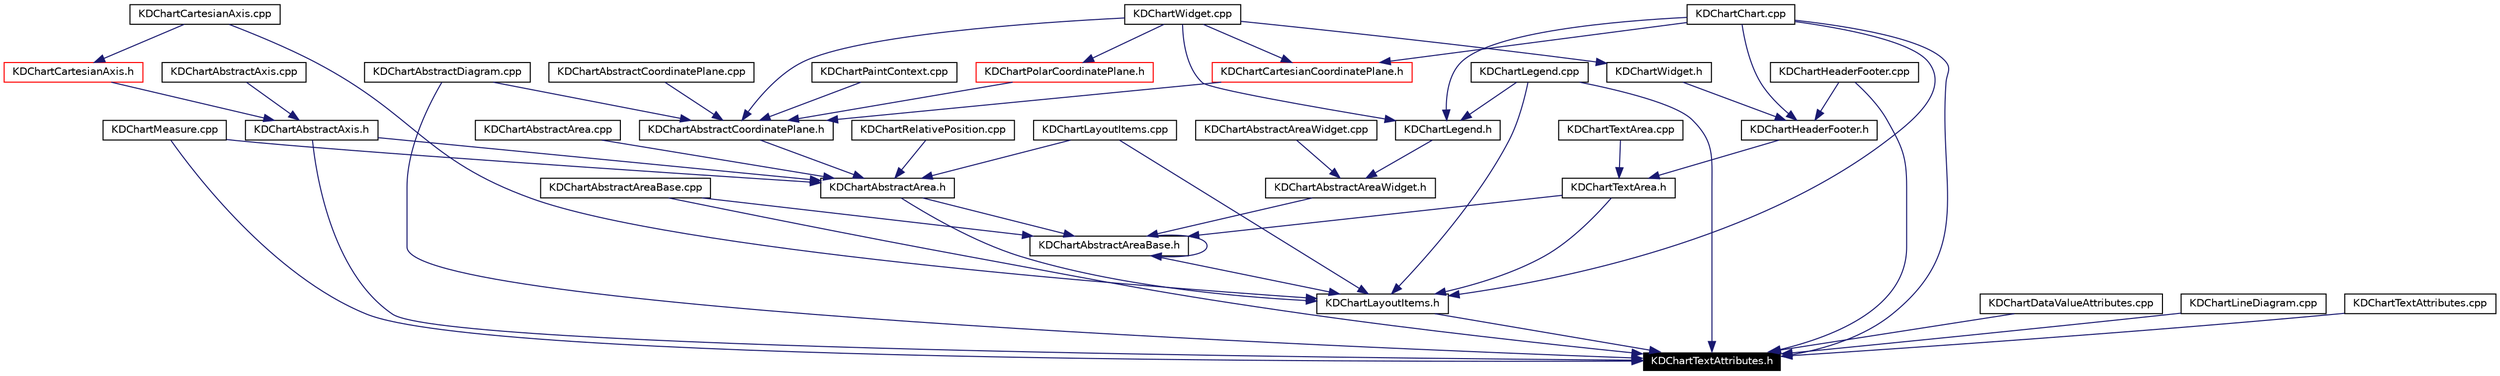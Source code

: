 digraph G
{
  edge [fontname="Helvetica",fontsize=10,labelfontname="Helvetica",labelfontsize=10];
  node [fontname="Helvetica",fontsize=10,shape=record];
  Node3048 [label="KDChartTextAttributes.h",height=0.2,width=0.4,color="white", fillcolor="black", style="filled" fontcolor="white"];
  Node3049 -> Node3048 [color="midnightblue",fontsize=10,style="solid",fontname="Helvetica"];
  Node3049 [label="KDChartLayoutItems.h",height=0.2,width=0.4,color="black",URL="$_k_d_chart_layout_items_8h.html"];
  Node3050 -> Node3049 [color="midnightblue",fontsize=10,style="solid",fontname="Helvetica"];
  Node3050 [label="KDChartAbstractAreaBase.h",height=0.2,width=0.4,color="black",URL="$_k_d_chart_abstract_area_base_8h.html"];
  Node3051 -> Node3050 [color="midnightblue",fontsize=10,style="solid",fontname="Helvetica"];
  Node3051 [label="KDChartAbstractArea.h",height=0.2,width=0.4,color="black",URL="$_k_d_chart_abstract_area_8h.html"];
  Node3052 -> Node3051 [color="midnightblue",fontsize=10,style="solid",fontname="Helvetica"];
  Node3052 [label="KDChartAbstractArea.cpp",height=0.2,width=0.4,color="black",URL="$_k_d_chart_abstract_area_8cpp.html"];
  Node3053 -> Node3051 [color="midnightblue",fontsize=10,style="solid",fontname="Helvetica"];
  Node3053 [label="KDChartAbstractAxis.h",height=0.2,width=0.4,color="black",URL="$_k_d_chart_abstract_axis_8h.html"];
  Node3054 -> Node3053 [color="midnightblue",fontsize=10,style="solid",fontname="Helvetica"];
  Node3054 [label="KDChartAbstractAxis.cpp",height=0.2,width=0.4,color="black",URL="$_k_d_chart_abstract_axis_8cpp.html"];
  Node3055 -> Node3053 [color="midnightblue",fontsize=10,style="solid",fontname="Helvetica"];
  Node3055 [label="KDChartCartesianAxis.h",height=0.2,width=0.4,color="red",URL="$_k_d_chart_cartesian_axis_8h.html"];
  Node3060 -> Node3055 [color="midnightblue",fontsize=10,style="solid",fontname="Helvetica"];
  Node3060 [label="KDChartCartesianAxis.cpp",height=0.2,width=0.4,color="black",URL="$_k_d_chart_cartesian_axis_8cpp.html"];
  Node3066 -> Node3051 [color="midnightblue",fontsize=10,style="solid",fontname="Helvetica"];
  Node3066 [label="KDChartAbstractCoordinatePlane.h",height=0.2,width=0.4,color="black",URL="$_k_d_chart_abstract_coordinate_plane_8h.html"];
  Node3067 -> Node3066 [color="midnightblue",fontsize=10,style="solid",fontname="Helvetica"];
  Node3067 [label="KDChartCartesianCoordinatePlane.h",height=0.2,width=0.4,color="red",URL="$_k_d_chart_cartesian_coordinate_plane_8h.html"];
  Node3064 -> Node3067 [color="midnightblue",fontsize=10,style="solid",fontname="Helvetica"];
  Node3064 [label="KDChartChart.cpp",height=0.2,width=0.4,color="black",URL="$_k_d_chart_chart_8cpp.html"];
  Node3062 -> Node3067 [color="midnightblue",fontsize=10,style="solid",fontname="Helvetica"];
  Node3062 [label="KDChartWidget.cpp",height=0.2,width=0.4,color="black",URL="$_k_d_chart_widget_8cpp.html"];
  Node3068 -> Node3066 [color="midnightblue",fontsize=10,style="solid",fontname="Helvetica"];
  Node3068 [label="KDChartAbstractCoordinatePlane.cpp",height=0.2,width=0.4,color="black",URL="$_k_d_chart_abstract_coordinate_plane_8cpp.html"];
  Node3069 -> Node3066 [color="midnightblue",fontsize=10,style="solid",fontname="Helvetica"];
  Node3069 [label="KDChartAbstractDiagram.cpp",height=0.2,width=0.4,color="black",URL="$_k_d_chart_abstract_diagram_8cpp.html"];
  Node3070 -> Node3066 [color="midnightblue",fontsize=10,style="solid",fontname="Helvetica"];
  Node3070 [label="KDChartPolarCoordinatePlane.h",height=0.2,width=0.4,color="red",URL="$_k_d_chart_polar_coordinate_plane_8h.html"];
  Node3062 -> Node3070 [color="midnightblue",fontsize=10,style="solid",fontname="Helvetica"];
  Node3082 -> Node3066 [color="midnightblue",fontsize=10,style="solid",fontname="Helvetica"];
  Node3082 [label="KDChartPaintContext.cpp",height=0.2,width=0.4,color="black",URL="$_k_d_chart_paint_context_8cpp.html"];
  Node3062 -> Node3066 [color="midnightblue",fontsize=10,style="solid",fontname="Helvetica"];
  Node3083 -> Node3051 [color="midnightblue",fontsize=10,style="solid",fontname="Helvetica"];
  Node3083 [label="KDChartLayoutItems.cpp",height=0.2,width=0.4,color="black",URL="$_k_d_chart_layout_items_8cpp.html"];
  Node3084 -> Node3051 [color="midnightblue",fontsize=10,style="solid",fontname="Helvetica"];
  Node3084 [label="KDChartMeasure.cpp",height=0.2,width=0.4,color="black",URL="$_k_d_chart_measure_8cpp.html"];
  Node3085 -> Node3051 [color="midnightblue",fontsize=10,style="solid",fontname="Helvetica"];
  Node3085 [label="KDChartRelativePosition.cpp",height=0.2,width=0.4,color="black",URL="$_k_d_chart_relative_position_8cpp.html"];
  Node3050 -> Node3050 [color="midnightblue",fontsize=10,style="solid",fontname="Helvetica"];
  Node3086 -> Node3050 [color="midnightblue",fontsize=10,style="solid",fontname="Helvetica"];
  Node3086 [label="KDChartAbstractAreaBase.cpp",height=0.2,width=0.4,color="black",URL="$_k_d_chart_abstract_area_base_8cpp.html"];
  Node3087 -> Node3050 [color="midnightblue",fontsize=10,style="solid",fontname="Helvetica"];
  Node3087 [label="KDChartAbstractAreaWidget.h",height=0.2,width=0.4,color="black",URL="$_k_d_chart_abstract_area_widget_8h.html"];
  Node3088 -> Node3087 [color="midnightblue",fontsize=10,style="solid",fontname="Helvetica"];
  Node3088 [label="KDChartAbstractAreaWidget.cpp",height=0.2,width=0.4,color="black",URL="$_k_d_chart_abstract_area_widget_8cpp.html"];
  Node3089 -> Node3087 [color="midnightblue",fontsize=10,style="solid",fontname="Helvetica"];
  Node3089 [label="KDChartLegend.h",height=0.2,width=0.4,color="black",URL="$_k_d_chart_legend_8h.html"];
  Node3064 -> Node3089 [color="midnightblue",fontsize=10,style="solid",fontname="Helvetica"];
  Node3090 -> Node3089 [color="midnightblue",fontsize=10,style="solid",fontname="Helvetica"];
  Node3090 [label="KDChartLegend.cpp",height=0.2,width=0.4,color="black",URL="$_k_d_chart_legend_8cpp.html"];
  Node3062 -> Node3089 [color="midnightblue",fontsize=10,style="solid",fontname="Helvetica"];
  Node3091 -> Node3050 [color="midnightblue",fontsize=10,style="solid",fontname="Helvetica"];
  Node3091 [label="KDChartTextArea.h",height=0.2,width=0.4,color="black",URL="$_k_d_chart_text_area_8h.html"];
  Node3092 -> Node3091 [color="midnightblue",fontsize=10,style="solid",fontname="Helvetica"];
  Node3092 [label="KDChartHeaderFooter.h",height=0.2,width=0.4,color="black",URL="$_k_d_chart_header_footer_8h.html"];
  Node3064 -> Node3092 [color="midnightblue",fontsize=10,style="solid",fontname="Helvetica"];
  Node3093 -> Node3092 [color="midnightblue",fontsize=10,style="solid",fontname="Helvetica"];
  Node3093 [label="KDChartHeaderFooter.cpp",height=0.2,width=0.4,color="black",URL="$_k_d_chart_header_footer_8cpp.html"];
  Node3094 -> Node3092 [color="midnightblue",fontsize=10,style="solid",fontname="Helvetica"];
  Node3094 [label="KDChartWidget.h",height=0.2,width=0.4,color="black",URL="$_k_d_chart_widget_8h.html"];
  Node3062 -> Node3094 [color="midnightblue",fontsize=10,style="solid",fontname="Helvetica"];
  Node3095 -> Node3091 [color="midnightblue",fontsize=10,style="solid",fontname="Helvetica"];
  Node3095 [label="KDChartTextArea.cpp",height=0.2,width=0.4,color="black",URL="$_k_d_chart_text_area_8cpp.html"];
  Node3051 -> Node3049 [color="midnightblue",fontsize=10,style="solid",fontname="Helvetica"];
  Node3060 -> Node3049 [color="midnightblue",fontsize=10,style="solid",fontname="Helvetica"];
  Node3091 -> Node3049 [color="midnightblue",fontsize=10,style="solid",fontname="Helvetica"];
  Node3064 -> Node3049 [color="midnightblue",fontsize=10,style="solid",fontname="Helvetica"];
  Node3083 -> Node3049 [color="midnightblue",fontsize=10,style="solid",fontname="Helvetica"];
  Node3090 -> Node3049 [color="midnightblue",fontsize=10,style="solid",fontname="Helvetica"];
  Node3086 -> Node3048 [color="midnightblue",fontsize=10,style="solid",fontname="Helvetica"];
  Node3053 -> Node3048 [color="midnightblue",fontsize=10,style="solid",fontname="Helvetica"];
  Node3069 -> Node3048 [color="midnightblue",fontsize=10,style="solid",fontname="Helvetica"];
  Node3064 -> Node3048 [color="midnightblue",fontsize=10,style="solid",fontname="Helvetica"];
  Node3096 -> Node3048 [color="midnightblue",fontsize=10,style="solid",fontname="Helvetica"];
  Node3096 [label="KDChartDataValueAttributes.cpp",height=0.2,width=0.4,color="black",URL="$_k_d_chart_data_value_attributes_8cpp.html"];
  Node3093 -> Node3048 [color="midnightblue",fontsize=10,style="solid",fontname="Helvetica"];
  Node3090 -> Node3048 [color="midnightblue",fontsize=10,style="solid",fontname="Helvetica"];
  Node3061 -> Node3048 [color="midnightblue",fontsize=10,style="solid",fontname="Helvetica"];
  Node3061 [label="KDChartLineDiagram.cpp",height=0.2,width=0.4,color="black",URL="$_k_d_chart_line_diagram_8cpp.html"];
  Node3084 -> Node3048 [color="midnightblue",fontsize=10,style="solid",fontname="Helvetica"];
  Node3097 -> Node3048 [color="midnightblue",fontsize=10,style="solid",fontname="Helvetica"];
  Node3097 [label="KDChartTextAttributes.cpp",height=0.2,width=0.4,color="black",URL="$_k_d_chart_text_attributes_8cpp.html"];
}
